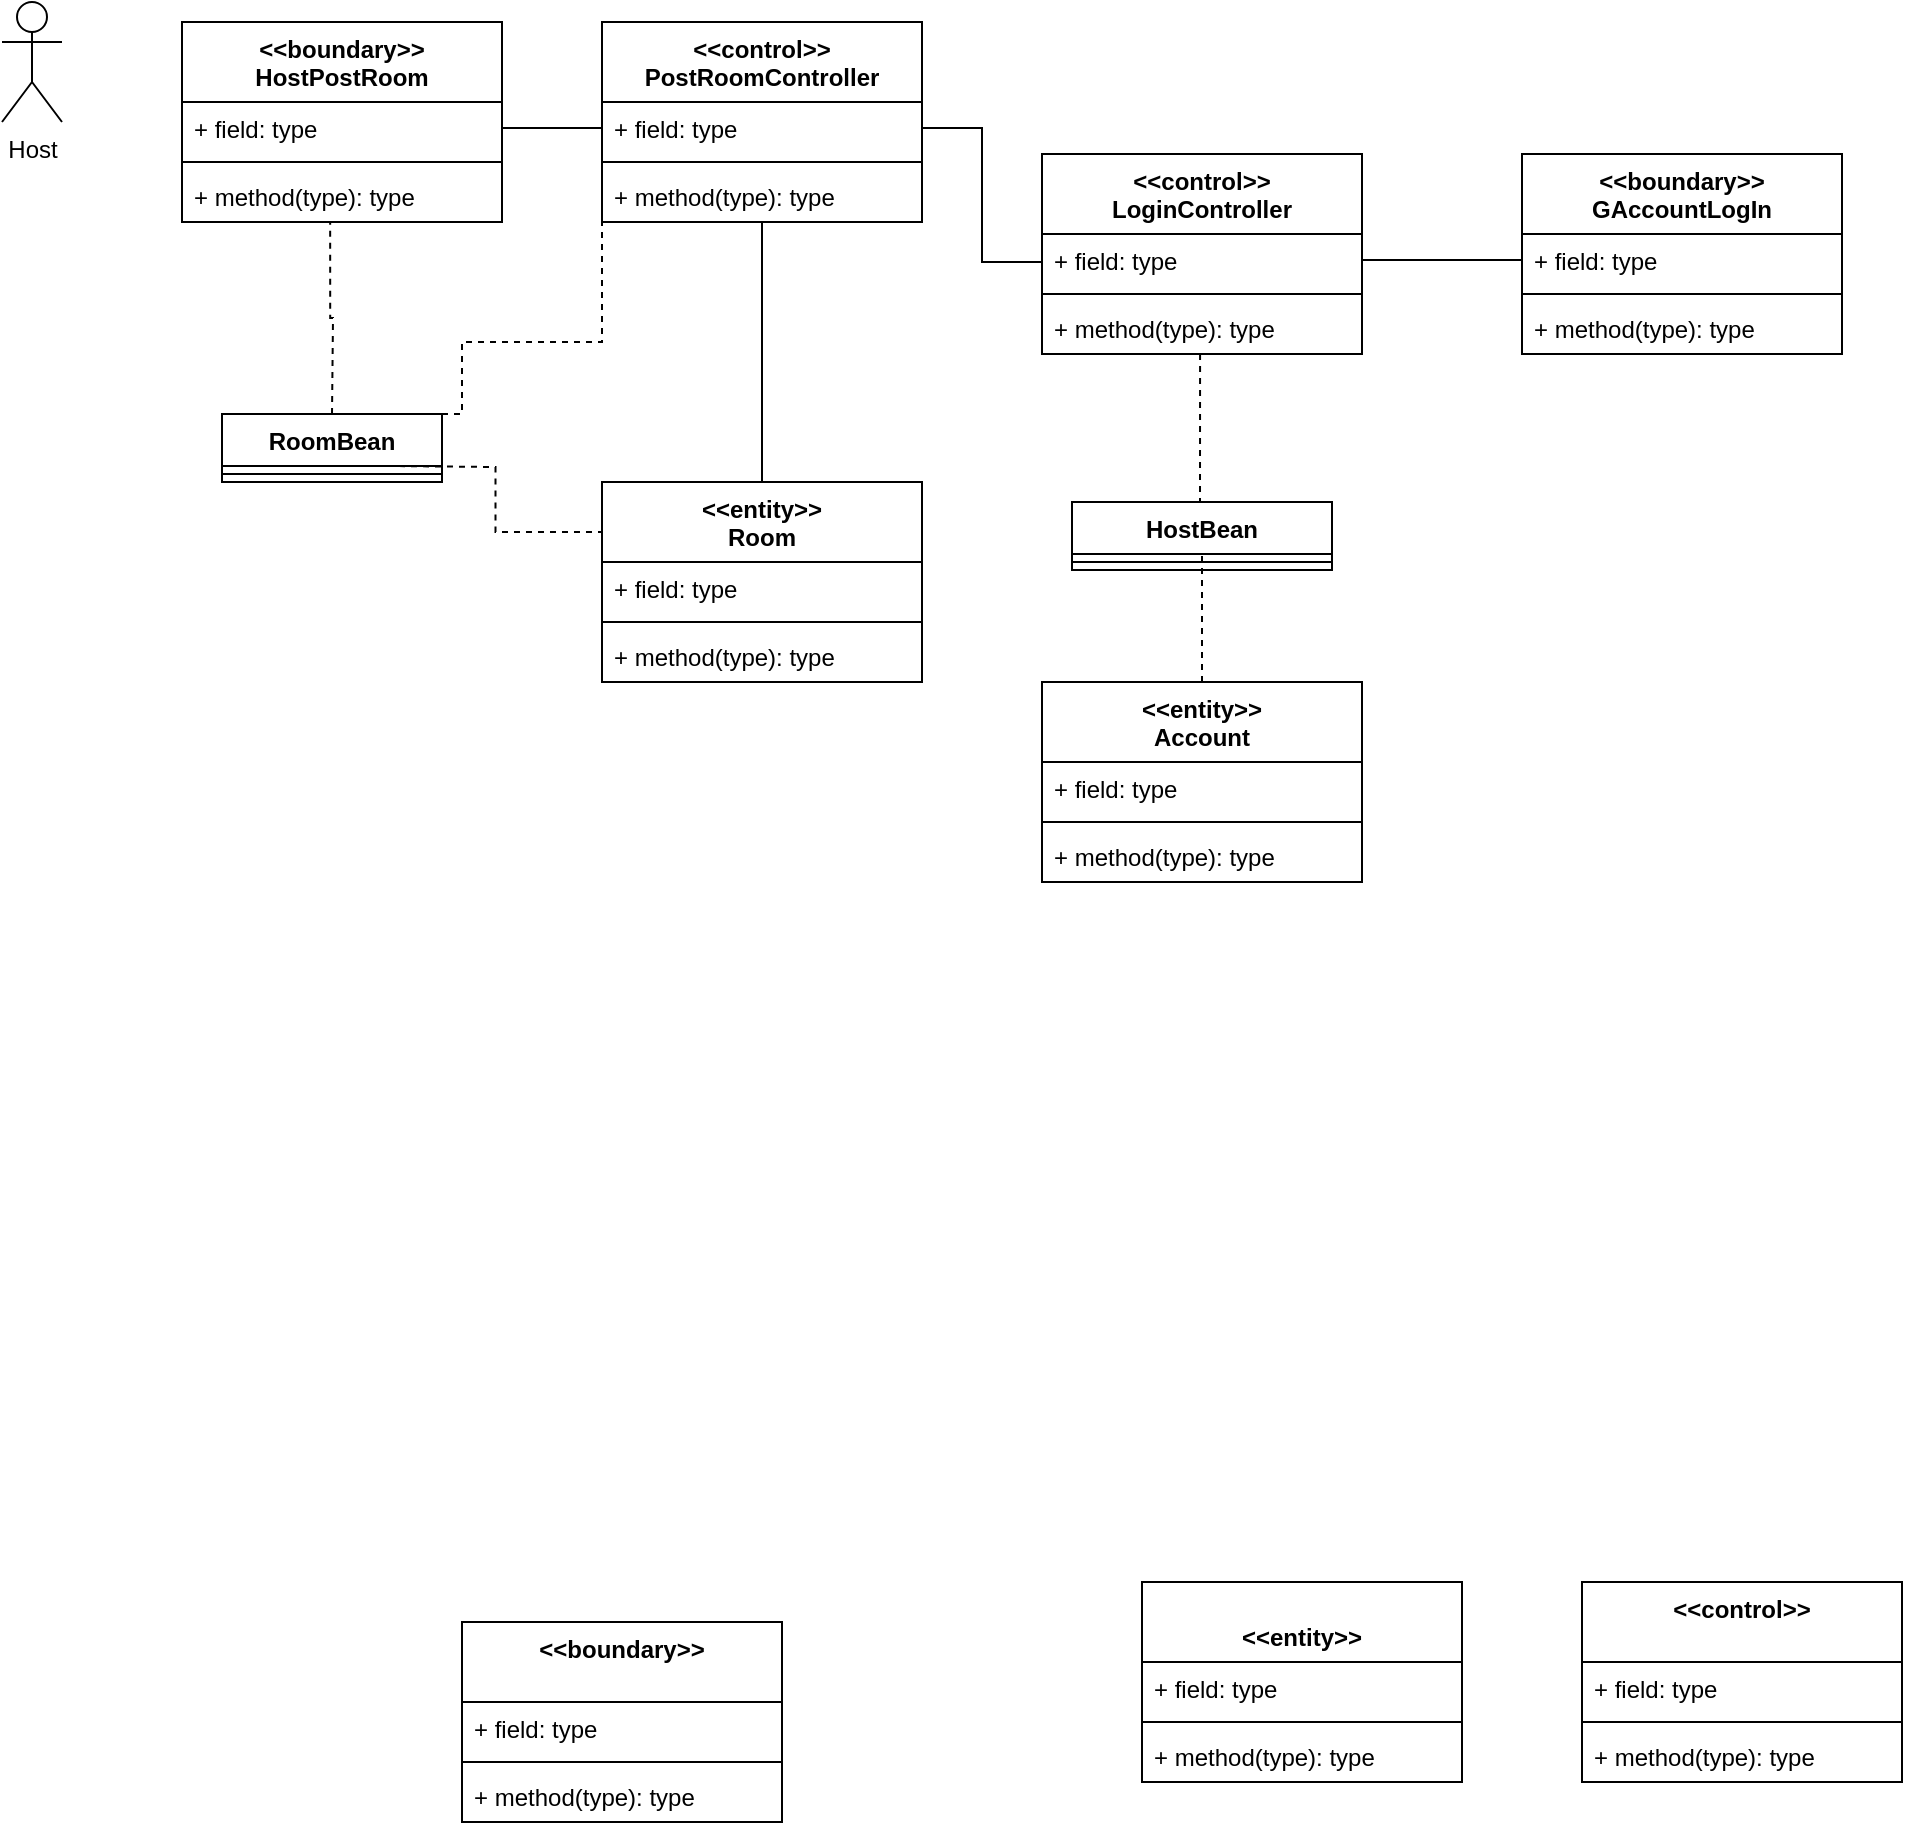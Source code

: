 <mxfile version="13.10.9" type="github">
  <diagram id="mLD7rIzlCCVTA2Iizy8z" name="Page-1">
    <mxGraphModel dx="1422" dy="804" grid="1" gridSize="10" guides="1" tooltips="1" connect="1" arrows="1" fold="1" page="1" pageScale="1" pageWidth="1169" pageHeight="827" math="0" shadow="0">
      <root>
        <mxCell id="0" />
        <mxCell id="1" parent="0" />
        <mxCell id="1pjFUkKzV0HR13oFc7og-5" value="&lt;&lt;boundary&gt;&gt;&#xa;HostPostRoom" style="swimlane;fontStyle=1;align=center;verticalAlign=top;childLayout=stackLayout;horizontal=1;startSize=40;horizontalStack=0;resizeParent=1;resizeParentMax=0;resizeLast=0;collapsible=1;marginBottom=0;" parent="1" vertex="1">
          <mxGeometry x="130" y="90" width="160" height="100" as="geometry" />
        </mxCell>
        <mxCell id="1pjFUkKzV0HR13oFc7og-6" value="+ field: type" style="text;strokeColor=none;fillColor=none;align=left;verticalAlign=top;spacingLeft=4;spacingRight=4;overflow=hidden;rotatable=0;points=[[0,0.5],[1,0.5]];portConstraint=eastwest;" parent="1pjFUkKzV0HR13oFc7og-5" vertex="1">
          <mxGeometry y="40" width="160" height="26" as="geometry" />
        </mxCell>
        <mxCell id="1pjFUkKzV0HR13oFc7og-7" value="" style="line;strokeWidth=1;fillColor=none;align=left;verticalAlign=middle;spacingTop=-1;spacingLeft=3;spacingRight=3;rotatable=0;labelPosition=right;points=[];portConstraint=eastwest;" parent="1pjFUkKzV0HR13oFc7og-5" vertex="1">
          <mxGeometry y="66" width="160" height="8" as="geometry" />
        </mxCell>
        <mxCell id="1pjFUkKzV0HR13oFc7og-8" value="+ method(type): type" style="text;strokeColor=none;fillColor=none;align=left;verticalAlign=top;spacingLeft=4;spacingRight=4;overflow=hidden;rotatable=0;points=[[0,0.5],[1,0.5]];portConstraint=eastwest;" parent="1pjFUkKzV0HR13oFc7og-5" vertex="1">
          <mxGeometry y="74" width="160" height="26" as="geometry" />
        </mxCell>
        <mxCell id="1pjFUkKzV0HR13oFc7og-10" value="&#xa;&lt;&lt;entity&gt;&gt;" style="swimlane;fontStyle=1;align=center;verticalAlign=top;childLayout=stackLayout;horizontal=1;startSize=40;horizontalStack=0;resizeParent=1;resizeParentMax=0;resizeLast=0;collapsible=1;marginBottom=0;" parent="1" vertex="1">
          <mxGeometry x="610" y="870" width="160" height="100" as="geometry" />
        </mxCell>
        <mxCell id="1pjFUkKzV0HR13oFc7og-11" value="+ field: type" style="text;strokeColor=none;fillColor=none;align=left;verticalAlign=top;spacingLeft=4;spacingRight=4;overflow=hidden;rotatable=0;points=[[0,0.5],[1,0.5]];portConstraint=eastwest;" parent="1pjFUkKzV0HR13oFc7og-10" vertex="1">
          <mxGeometry y="40" width="160" height="26" as="geometry" />
        </mxCell>
        <mxCell id="1pjFUkKzV0HR13oFc7og-12" value="" style="line;strokeWidth=1;fillColor=none;align=left;verticalAlign=middle;spacingTop=-1;spacingLeft=3;spacingRight=3;rotatable=0;labelPosition=right;points=[];portConstraint=eastwest;" parent="1pjFUkKzV0HR13oFc7og-10" vertex="1">
          <mxGeometry y="66" width="160" height="8" as="geometry" />
        </mxCell>
        <mxCell id="1pjFUkKzV0HR13oFc7og-13" value="+ method(type): type" style="text;strokeColor=none;fillColor=none;align=left;verticalAlign=top;spacingLeft=4;spacingRight=4;overflow=hidden;rotatable=0;points=[[0,0.5],[1,0.5]];portConstraint=eastwest;" parent="1pjFUkKzV0HR13oFc7og-10" vertex="1">
          <mxGeometry y="74" width="160" height="26" as="geometry" />
        </mxCell>
        <mxCell id="1pjFUkKzV0HR13oFc7og-14" value="&lt;&lt;control&gt;&gt;" style="swimlane;fontStyle=1;align=center;verticalAlign=top;childLayout=stackLayout;horizontal=1;startSize=40;horizontalStack=0;resizeParent=1;resizeParentMax=0;resizeLast=0;collapsible=1;marginBottom=0;" parent="1" vertex="1">
          <mxGeometry x="830" y="870" width="160" height="100" as="geometry" />
        </mxCell>
        <mxCell id="1pjFUkKzV0HR13oFc7og-15" value="+ field: type" style="text;strokeColor=none;fillColor=none;align=left;verticalAlign=top;spacingLeft=4;spacingRight=4;overflow=hidden;rotatable=0;points=[[0,0.5],[1,0.5]];portConstraint=eastwest;" parent="1pjFUkKzV0HR13oFc7og-14" vertex="1">
          <mxGeometry y="40" width="160" height="26" as="geometry" />
        </mxCell>
        <mxCell id="1pjFUkKzV0HR13oFc7og-16" value="" style="line;strokeWidth=1;fillColor=none;align=left;verticalAlign=middle;spacingTop=-1;spacingLeft=3;spacingRight=3;rotatable=0;labelPosition=right;points=[];portConstraint=eastwest;" parent="1pjFUkKzV0HR13oFc7og-14" vertex="1">
          <mxGeometry y="66" width="160" height="8" as="geometry" />
        </mxCell>
        <mxCell id="1pjFUkKzV0HR13oFc7og-17" value="+ method(type): type" style="text;strokeColor=none;fillColor=none;align=left;verticalAlign=top;spacingLeft=4;spacingRight=4;overflow=hidden;rotatable=0;points=[[0,0.5],[1,0.5]];portConstraint=eastwest;" parent="1pjFUkKzV0HR13oFc7og-14" vertex="1">
          <mxGeometry y="74" width="160" height="26" as="geometry" />
        </mxCell>
        <mxCell id="1pjFUkKzV0HR13oFc7og-34" value="Host" style="shape=umlActor;verticalLabelPosition=bottom;verticalAlign=top;html=1;" parent="1" vertex="1">
          <mxGeometry x="40" y="80" width="30" height="60" as="geometry" />
        </mxCell>
        <mxCell id="1pjFUkKzV0HR13oFc7og-35" value="&lt;&lt;boundary&gt;&gt;" style="swimlane;fontStyle=1;align=center;verticalAlign=top;childLayout=stackLayout;horizontal=1;startSize=40;horizontalStack=0;resizeParent=1;resizeParentMax=0;resizeLast=0;collapsible=1;marginBottom=0;" parent="1" vertex="1">
          <mxGeometry x="270" y="890" width="160" height="100" as="geometry" />
        </mxCell>
        <mxCell id="1pjFUkKzV0HR13oFc7og-36" value="+ field: type" style="text;strokeColor=none;fillColor=none;align=left;verticalAlign=top;spacingLeft=4;spacingRight=4;overflow=hidden;rotatable=0;points=[[0,0.5],[1,0.5]];portConstraint=eastwest;" parent="1pjFUkKzV0HR13oFc7og-35" vertex="1">
          <mxGeometry y="40" width="160" height="26" as="geometry" />
        </mxCell>
        <mxCell id="1pjFUkKzV0HR13oFc7og-37" value="" style="line;strokeWidth=1;fillColor=none;align=left;verticalAlign=middle;spacingTop=-1;spacingLeft=3;spacingRight=3;rotatable=0;labelPosition=right;points=[];portConstraint=eastwest;" parent="1pjFUkKzV0HR13oFc7og-35" vertex="1">
          <mxGeometry y="66" width="160" height="8" as="geometry" />
        </mxCell>
        <mxCell id="1pjFUkKzV0HR13oFc7og-38" value="+ method(type): type" style="text;strokeColor=none;fillColor=none;align=left;verticalAlign=top;spacingLeft=4;spacingRight=4;overflow=hidden;rotatable=0;points=[[0,0.5],[1,0.5]];portConstraint=eastwest;" parent="1pjFUkKzV0HR13oFc7og-35" vertex="1">
          <mxGeometry y="74" width="160" height="26" as="geometry" />
        </mxCell>
        <mxCell id="1pjFUkKzV0HR13oFc7og-63" style="edgeStyle=orthogonalEdgeStyle;rounded=0;orthogonalLoop=1;jettySize=auto;html=1;exitX=0.5;exitY=0;exitDx=0;exitDy=0;entryX=0.494;entryY=0.987;entryDx=0;entryDy=0;entryPerimeter=0;endArrow=none;endFill=0;dashed=1;" parent="1" source="1pjFUkKzV0HR13oFc7og-39" target="1pjFUkKzV0HR13oFc7og-56" edge="1">
          <mxGeometry relative="1" as="geometry">
            <Array as="points">
              <mxPoint x="640" y="338" />
              <mxPoint x="639" y="338" />
            </Array>
          </mxGeometry>
        </mxCell>
        <mxCell id="1pjFUkKzV0HR13oFc7og-39" value="&lt;&lt;entity&gt;&gt;&#xa;Account" style="swimlane;fontStyle=1;align=center;verticalAlign=top;childLayout=stackLayout;horizontal=1;startSize=40;horizontalStack=0;resizeParent=1;resizeParentMax=0;resizeLast=0;collapsible=1;marginBottom=0;" parent="1" vertex="1">
          <mxGeometry x="560" y="420" width="160" height="100" as="geometry" />
        </mxCell>
        <mxCell id="1pjFUkKzV0HR13oFc7og-40" value="+ field: type" style="text;strokeColor=none;fillColor=none;align=left;verticalAlign=top;spacingLeft=4;spacingRight=4;overflow=hidden;rotatable=0;points=[[0,0.5],[1,0.5]];portConstraint=eastwest;" parent="1pjFUkKzV0HR13oFc7og-39" vertex="1">
          <mxGeometry y="40" width="160" height="26" as="geometry" />
        </mxCell>
        <mxCell id="1pjFUkKzV0HR13oFc7og-41" value="" style="line;strokeWidth=1;fillColor=none;align=left;verticalAlign=middle;spacingTop=-1;spacingLeft=3;spacingRight=3;rotatable=0;labelPosition=right;points=[];portConstraint=eastwest;" parent="1pjFUkKzV0HR13oFc7og-39" vertex="1">
          <mxGeometry y="66" width="160" height="8" as="geometry" />
        </mxCell>
        <mxCell id="1pjFUkKzV0HR13oFc7og-42" value="+ method(type): type" style="text;strokeColor=none;fillColor=none;align=left;verticalAlign=top;spacingLeft=4;spacingRight=4;overflow=hidden;rotatable=0;points=[[0,0.5],[1,0.5]];portConstraint=eastwest;" parent="1pjFUkKzV0HR13oFc7og-39" vertex="1">
          <mxGeometry y="74" width="160" height="26" as="geometry" />
        </mxCell>
        <mxCell id="1pjFUkKzV0HR13oFc7og-43" value="&lt;&lt;control&gt;&gt;&#xa;PostRoomController" style="swimlane;fontStyle=1;align=center;verticalAlign=top;childLayout=stackLayout;horizontal=1;startSize=40;horizontalStack=0;resizeParent=1;resizeParentMax=0;resizeLast=0;collapsible=1;marginBottom=0;" parent="1" vertex="1">
          <mxGeometry x="340" y="90" width="160" height="100" as="geometry" />
        </mxCell>
        <mxCell id="1pjFUkKzV0HR13oFc7og-44" value="+ field: type" style="text;strokeColor=none;fillColor=none;align=left;verticalAlign=top;spacingLeft=4;spacingRight=4;overflow=hidden;rotatable=0;points=[[0,0.5],[1,0.5]];portConstraint=eastwest;" parent="1pjFUkKzV0HR13oFc7og-43" vertex="1">
          <mxGeometry y="40" width="160" height="26" as="geometry" />
        </mxCell>
        <mxCell id="1pjFUkKzV0HR13oFc7og-45" value="" style="line;strokeWidth=1;fillColor=none;align=left;verticalAlign=middle;spacingTop=-1;spacingLeft=3;spacingRight=3;rotatable=0;labelPosition=right;points=[];portConstraint=eastwest;" parent="1pjFUkKzV0HR13oFc7og-43" vertex="1">
          <mxGeometry y="66" width="160" height="8" as="geometry" />
        </mxCell>
        <mxCell id="1pjFUkKzV0HR13oFc7og-46" value="+ method(type): type" style="text;strokeColor=none;fillColor=none;align=left;verticalAlign=top;spacingLeft=4;spacingRight=4;overflow=hidden;rotatable=0;points=[[0,0.5],[1,0.5]];portConstraint=eastwest;" parent="1pjFUkKzV0HR13oFc7og-43" vertex="1">
          <mxGeometry y="74" width="160" height="26" as="geometry" />
        </mxCell>
        <mxCell id="1pjFUkKzV0HR13oFc7og-52" style="edgeStyle=orthogonalEdgeStyle;rounded=0;orthogonalLoop=1;jettySize=auto;html=1;exitX=1;exitY=0.5;exitDx=0;exitDy=0;endArrow=none;endFill=0;" parent="1" source="1pjFUkKzV0HR13oFc7og-6" target="1pjFUkKzV0HR13oFc7og-44" edge="1">
          <mxGeometry relative="1" as="geometry" />
        </mxCell>
        <mxCell id="1pjFUkKzV0HR13oFc7og-53" value="&lt;&lt;control&gt;&gt;&#xa;LoginController" style="swimlane;fontStyle=1;align=center;verticalAlign=top;childLayout=stackLayout;horizontal=1;startSize=40;horizontalStack=0;resizeParent=1;resizeParentMax=0;resizeLast=0;collapsible=1;marginBottom=0;" parent="1" vertex="1">
          <mxGeometry x="560" y="156" width="160" height="100" as="geometry" />
        </mxCell>
        <mxCell id="1pjFUkKzV0HR13oFc7og-54" value="+ field: type" style="text;strokeColor=none;fillColor=none;align=left;verticalAlign=top;spacingLeft=4;spacingRight=4;overflow=hidden;rotatable=0;points=[[0,0.5],[1,0.5]];portConstraint=eastwest;" parent="1pjFUkKzV0HR13oFc7og-53" vertex="1">
          <mxGeometry y="40" width="160" height="26" as="geometry" />
        </mxCell>
        <mxCell id="1pjFUkKzV0HR13oFc7og-55" value="" style="line;strokeWidth=1;fillColor=none;align=left;verticalAlign=middle;spacingTop=-1;spacingLeft=3;spacingRight=3;rotatable=0;labelPosition=right;points=[];portConstraint=eastwest;" parent="1pjFUkKzV0HR13oFc7og-53" vertex="1">
          <mxGeometry y="66" width="160" height="8" as="geometry" />
        </mxCell>
        <mxCell id="1pjFUkKzV0HR13oFc7og-56" value="+ method(type): type" style="text;strokeColor=none;fillColor=none;align=left;verticalAlign=top;spacingLeft=4;spacingRight=4;overflow=hidden;rotatable=0;points=[[0,0.5],[1,0.5]];portConstraint=eastwest;" parent="1pjFUkKzV0HR13oFc7og-53" vertex="1">
          <mxGeometry y="74" width="160" height="26" as="geometry" />
        </mxCell>
        <mxCell id="1pjFUkKzV0HR13oFc7og-57" style="edgeStyle=orthogonalEdgeStyle;rounded=0;orthogonalLoop=1;jettySize=auto;html=1;exitX=1;exitY=0.5;exitDx=0;exitDy=0;entryX=0;entryY=0.5;entryDx=0;entryDy=0;endArrow=none;endFill=0;" parent="1" source="1pjFUkKzV0HR13oFc7og-44" target="1pjFUkKzV0HR13oFc7og-53" edge="1">
          <mxGeometry relative="1" as="geometry">
            <Array as="points">
              <mxPoint x="530" y="143" />
              <mxPoint x="530" y="210" />
              <mxPoint x="560" y="210" />
            </Array>
          </mxGeometry>
        </mxCell>
        <mxCell id="1pjFUkKzV0HR13oFc7og-58" value="&lt;&lt;boundary&gt;&gt;&#xa;GAccountLogIn" style="swimlane;fontStyle=1;align=center;verticalAlign=top;childLayout=stackLayout;horizontal=1;startSize=40;horizontalStack=0;resizeParent=1;resizeParentMax=0;resizeLast=0;collapsible=1;marginBottom=0;" parent="1" vertex="1">
          <mxGeometry x="800" y="156" width="160" height="100" as="geometry" />
        </mxCell>
        <mxCell id="1pjFUkKzV0HR13oFc7og-59" value="+ field: type" style="text;strokeColor=none;fillColor=none;align=left;verticalAlign=top;spacingLeft=4;spacingRight=4;overflow=hidden;rotatable=0;points=[[0,0.5],[1,0.5]];portConstraint=eastwest;" parent="1pjFUkKzV0HR13oFc7og-58" vertex="1">
          <mxGeometry y="40" width="160" height="26" as="geometry" />
        </mxCell>
        <mxCell id="1pjFUkKzV0HR13oFc7og-60" value="" style="line;strokeWidth=1;fillColor=none;align=left;verticalAlign=middle;spacingTop=-1;spacingLeft=3;spacingRight=3;rotatable=0;labelPosition=right;points=[];portConstraint=eastwest;" parent="1pjFUkKzV0HR13oFc7og-58" vertex="1">
          <mxGeometry y="66" width="160" height="8" as="geometry" />
        </mxCell>
        <mxCell id="1pjFUkKzV0HR13oFc7og-61" value="+ method(type): type" style="text;strokeColor=none;fillColor=none;align=left;verticalAlign=top;spacingLeft=4;spacingRight=4;overflow=hidden;rotatable=0;points=[[0,0.5],[1,0.5]];portConstraint=eastwest;" parent="1pjFUkKzV0HR13oFc7og-58" vertex="1">
          <mxGeometry y="74" width="160" height="26" as="geometry" />
        </mxCell>
        <mxCell id="1pjFUkKzV0HR13oFc7og-68" style="edgeStyle=orthogonalEdgeStyle;rounded=0;orthogonalLoop=1;jettySize=auto;html=1;exitX=0.5;exitY=0;exitDx=0;exitDy=0;entryX=0.5;entryY=1;entryDx=0;entryDy=0;endArrow=none;endFill=0;" parent="1" source="1pjFUkKzV0HR13oFc7og-64" target="1pjFUkKzV0HR13oFc7og-43" edge="1">
          <mxGeometry relative="1" as="geometry" />
        </mxCell>
        <mxCell id="1pjFUkKzV0HR13oFc7og-64" value="&lt;&lt;entity&gt;&gt;&#xa;Room" style="swimlane;fontStyle=1;align=center;verticalAlign=top;childLayout=stackLayout;horizontal=1;startSize=40;horizontalStack=0;resizeParent=1;resizeParentMax=0;resizeLast=0;collapsible=1;marginBottom=0;" parent="1" vertex="1">
          <mxGeometry x="340" y="320" width="160" height="100" as="geometry" />
        </mxCell>
        <mxCell id="1pjFUkKzV0HR13oFc7og-65" value="+ field: type" style="text;strokeColor=none;fillColor=none;align=left;verticalAlign=top;spacingLeft=4;spacingRight=4;overflow=hidden;rotatable=0;points=[[0,0.5],[1,0.5]];portConstraint=eastwest;" parent="1pjFUkKzV0HR13oFc7og-64" vertex="1">
          <mxGeometry y="40" width="160" height="26" as="geometry" />
        </mxCell>
        <mxCell id="1pjFUkKzV0HR13oFc7og-66" value="" style="line;strokeWidth=1;fillColor=none;align=left;verticalAlign=middle;spacingTop=-1;spacingLeft=3;spacingRight=3;rotatable=0;labelPosition=right;points=[];portConstraint=eastwest;" parent="1pjFUkKzV0HR13oFc7og-64" vertex="1">
          <mxGeometry y="66" width="160" height="8" as="geometry" />
        </mxCell>
        <mxCell id="1pjFUkKzV0HR13oFc7og-67" value="+ method(type): type" style="text;strokeColor=none;fillColor=none;align=left;verticalAlign=top;spacingLeft=4;spacingRight=4;overflow=hidden;rotatable=0;points=[[0,0.5],[1,0.5]];portConstraint=eastwest;" parent="1pjFUkKzV0HR13oFc7og-64" vertex="1">
          <mxGeometry y="74" width="160" height="26" as="geometry" />
        </mxCell>
        <mxCell id="1pjFUkKzV0HR13oFc7og-69" style="edgeStyle=orthogonalEdgeStyle;rounded=0;orthogonalLoop=1;jettySize=auto;html=1;exitX=1;exitY=0.5;exitDx=0;exitDy=0;entryX=0;entryY=0.5;entryDx=0;entryDy=0;endArrow=none;endFill=0;" parent="1" source="1pjFUkKzV0HR13oFc7og-54" target="1pjFUkKzV0HR13oFc7og-59" edge="1">
          <mxGeometry relative="1" as="geometry" />
        </mxCell>
        <mxCell id="1pjFUkKzV0HR13oFc7og-74" style="edgeStyle=orthogonalEdgeStyle;rounded=0;orthogonalLoop=1;jettySize=auto;html=1;exitX=0.5;exitY=0;exitDx=0;exitDy=0;entryX=0.463;entryY=1;entryDx=0;entryDy=0;entryPerimeter=0;endArrow=none;endFill=0;dashed=1;" parent="1" target="1pjFUkKzV0HR13oFc7og-8" edge="1">
          <mxGeometry relative="1" as="geometry">
            <mxPoint x="205" y="286" as="sourcePoint" />
          </mxGeometry>
        </mxCell>
        <mxCell id="1pjFUkKzV0HR13oFc7og-76" style="edgeStyle=orthogonalEdgeStyle;rounded=0;orthogonalLoop=1;jettySize=auto;html=1;exitX=0.75;exitY=1;exitDx=0;exitDy=0;entryX=0;entryY=0.25;entryDx=0;entryDy=0;dashed=1;endArrow=none;endFill=0;" parent="1" target="1pjFUkKzV0HR13oFc7og-64" edge="1">
          <mxGeometry relative="1" as="geometry">
            <mxPoint x="232.5" y="312.0" as="sourcePoint" />
          </mxGeometry>
        </mxCell>
        <mxCell id="1pjFUkKzV0HR13oFc7og-75" style="edgeStyle=orthogonalEdgeStyle;rounded=0;orthogonalLoop=1;jettySize=auto;html=1;exitX=0;exitY=0.5;exitDx=0;exitDy=0;entryX=0.75;entryY=0;entryDx=0;entryDy=0;dashed=1;endArrow=none;endFill=0;" parent="1" source="1pjFUkKzV0HR13oFc7og-46" edge="1">
          <mxGeometry relative="1" as="geometry">
            <mxPoint x="232.5" y="286" as="targetPoint" />
            <Array as="points">
              <mxPoint x="340" y="250" />
              <mxPoint x="270" y="250" />
              <mxPoint x="270" y="286" />
            </Array>
          </mxGeometry>
        </mxCell>
        <mxCell id="1pjFUkKzV0HR13oFc7og-82" value="RoomBean" style="swimlane;fontStyle=1;align=center;verticalAlign=top;childLayout=stackLayout;horizontal=1;startSize=26;horizontalStack=0;resizeParent=1;resizeParentMax=0;resizeLast=0;collapsible=1;marginBottom=0;" parent="1" vertex="1">
          <mxGeometry x="150" y="286" width="110" height="34" as="geometry" />
        </mxCell>
        <mxCell id="1pjFUkKzV0HR13oFc7og-84" value="" style="line;strokeWidth=1;fillColor=none;align=left;verticalAlign=middle;spacingTop=-1;spacingLeft=3;spacingRight=3;rotatable=0;labelPosition=right;points=[];portConstraint=eastwest;" parent="1pjFUkKzV0HR13oFc7og-82" vertex="1">
          <mxGeometry y="26" width="110" height="8" as="geometry" />
        </mxCell>
        <mxCell id="1pjFUkKzV0HR13oFc7og-86" value="HostBean" style="swimlane;fontStyle=1;align=center;verticalAlign=top;childLayout=stackLayout;horizontal=1;startSize=26;horizontalStack=0;resizeParent=1;resizeParentMax=0;resizeLast=0;collapsible=1;marginBottom=0;" parent="1" vertex="1">
          <mxGeometry x="575" y="330" width="130" height="34" as="geometry" />
        </mxCell>
        <mxCell id="1pjFUkKzV0HR13oFc7og-88" value="" style="line;strokeWidth=1;fillColor=none;align=left;verticalAlign=middle;spacingTop=-1;spacingLeft=3;spacingRight=3;rotatable=0;labelPosition=right;points=[];portConstraint=eastwest;" parent="1pjFUkKzV0HR13oFc7og-86" vertex="1">
          <mxGeometry y="26" width="130" height="8" as="geometry" />
        </mxCell>
      </root>
    </mxGraphModel>
  </diagram>
</mxfile>
